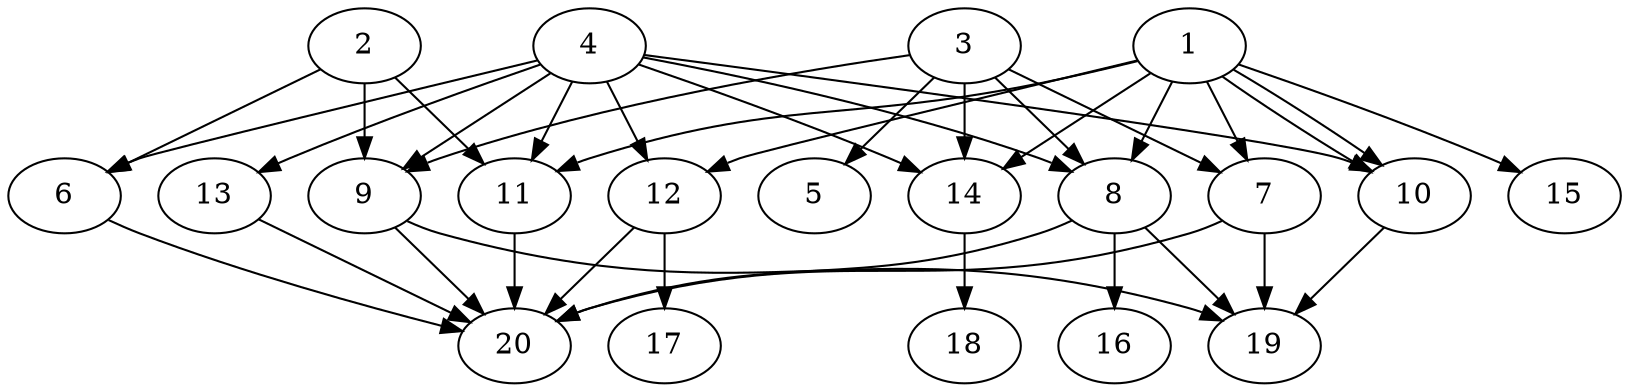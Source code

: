 // DAG automatically generated by daggen at Tue Jul 23 14:29:40 2019
// ./daggen --dot -n 20 --ccr 0.4 --fat 0.7 --regular 0.5 --density 0.7 --mindata 5242880 --maxdata 52428800 
digraph G {
  1 [size="46878720", alpha="0.03", expect_size="18751488"] 
  1 -> 7 [size ="18751488"]
  1 -> 8 [size ="18751488"]
  1 -> 10 [size ="18751488"]
  1 -> 10 [size ="18751488"]
  1 -> 11 [size ="18751488"]
  1 -> 12 [size ="18751488"]
  1 -> 14 [size ="18751488"]
  1 -> 15 [size ="18751488"]
  2 [size="34816000", alpha="0.16", expect_size="13926400"] 
  2 -> 6 [size ="13926400"]
  2 -> 9 [size ="13926400"]
  2 -> 11 [size ="13926400"]
  3 [size="46758400", alpha="0.18", expect_size="18703360"] 
  3 -> 5 [size ="18703360"]
  3 -> 7 [size ="18703360"]
  3 -> 8 [size ="18703360"]
  3 -> 9 [size ="18703360"]
  3 -> 14 [size ="18703360"]
  4 [size="50355200", alpha="0.18", expect_size="20142080"] 
  4 -> 6 [size ="20142080"]
  4 -> 8 [size ="20142080"]
  4 -> 9 [size ="20142080"]
  4 -> 10 [size ="20142080"]
  4 -> 11 [size ="20142080"]
  4 -> 12 [size ="20142080"]
  4 -> 13 [size ="20142080"]
  4 -> 14 [size ="20142080"]
  5 [size="109299200", alpha="0.12", expect_size="43719680"] 
  6 [size="67146240", alpha="0.07", expect_size="26858496"] 
  6 -> 20 [size ="26858496"]
  7 [size="84871680", alpha="0.09", expect_size="33948672"] 
  7 -> 19 [size ="33948672"]
  7 -> 20 [size ="33948672"]
  8 [size="105333760", alpha="0.05", expect_size="42133504"] 
  8 -> 16 [size ="42133504"]
  8 -> 19 [size ="42133504"]
  8 -> 20 [size ="42133504"]
  9 [size="88407040", alpha="0.13", expect_size="35362816"] 
  9 -> 19 [size ="35362816"]
  9 -> 20 [size ="35362816"]
  10 [size="30530560", alpha="0.12", expect_size="12212224"] 
  10 -> 19 [size ="12212224"]
  11 [size="77532160", alpha="0.08", expect_size="31012864"] 
  11 -> 20 [size ="31012864"]
  12 [size="93230080", alpha="0.08", expect_size="37292032"] 
  12 -> 17 [size ="37292032"]
  12 -> 20 [size ="37292032"]
  13 [size="69048320", alpha="0.16", expect_size="27619328"] 
  13 -> 20 [size ="27619328"]
  14 [size="59399680", alpha="0.12", expect_size="23759872"] 
  14 -> 18 [size ="23759872"]
  15 [size="49126400", alpha="0.03", expect_size="19650560"] 
  16 [size="117227520", alpha="0.20", expect_size="46891008"] 
  17 [size="41395200", alpha="0.19", expect_size="16558080"] 
  18 [size="94914560", alpha="0.10", expect_size="37965824"] 
  19 [size="124236800", alpha="0.09", expect_size="49694720"] 
  20 [size="85521920", alpha="0.11", expect_size="34208768"] 
}
